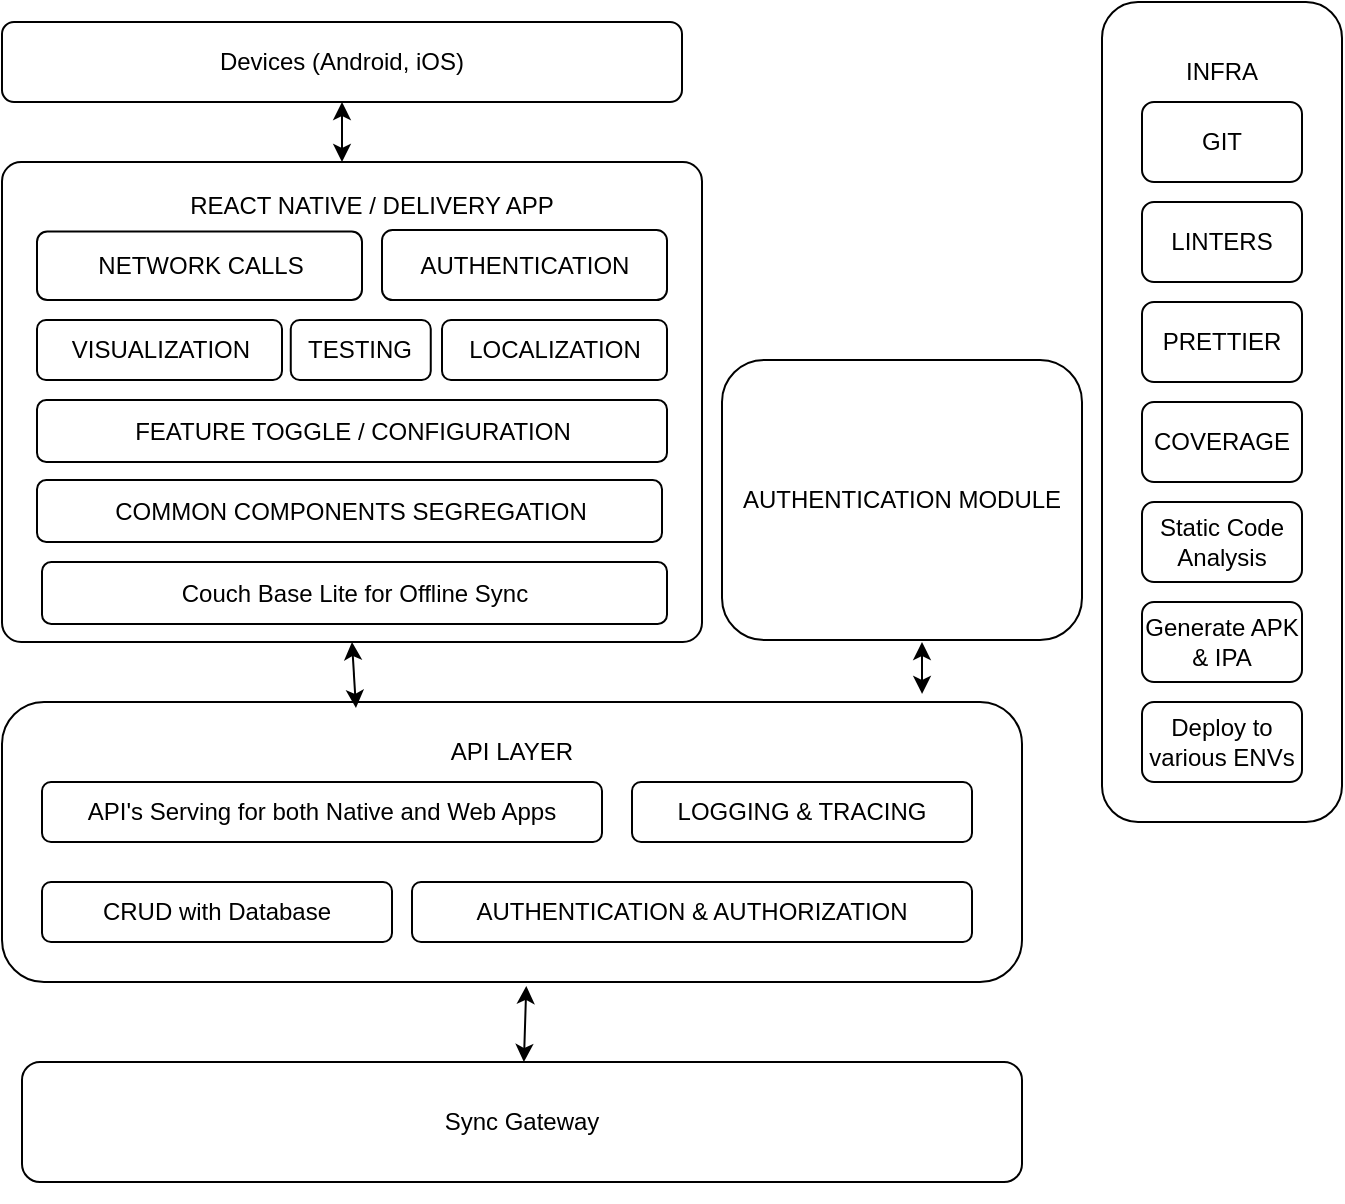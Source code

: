 <mxfile version="26.1.2">
  <diagram name="Page-1" id="z1HLNFxmk4f4bN5lViGo">
    <mxGraphModel dx="1242" dy="819" grid="1" gridSize="10" guides="1" tooltips="1" connect="1" arrows="1" fold="1" page="1" pageScale="1" pageWidth="850" pageHeight="1100" math="0" shadow="0">
      <root>
        <mxCell id="0" />
        <mxCell id="1" parent="0" />
        <mxCell id="4Hv3HWic_ZFscNEIUHP5-1" value="Devices (Android, iOS)" style="rounded=1;whiteSpace=wrap;html=1;" vertex="1" parent="1">
          <mxGeometry x="20" y="60" width="340" height="40" as="geometry" />
        </mxCell>
        <mxCell id="4Hv3HWic_ZFscNEIUHP5-2" value="Sync Gateway" style="rounded=1;whiteSpace=wrap;html=1;" vertex="1" parent="1">
          <mxGeometry x="30" y="580" width="500" height="60" as="geometry" />
        </mxCell>
        <mxCell id="4Hv3HWic_ZFscNEIUHP5-3" value="" style="group" vertex="1" connectable="0" parent="1">
          <mxGeometry x="20" y="130" width="350" height="240" as="geometry" />
        </mxCell>
        <mxCell id="4Hv3HWic_ZFscNEIUHP5-4" value="" style="rounded=1;whiteSpace=wrap;html=1;arcSize=4;" vertex="1" parent="4Hv3HWic_ZFscNEIUHP5-3">
          <mxGeometry width="350" height="240" as="geometry" />
        </mxCell>
        <mxCell id="4Hv3HWic_ZFscNEIUHP5-5" value="REACT NATIVE / DELIVERY APP" style="text;html=1;align=center;verticalAlign=middle;whiteSpace=wrap;rounded=0;" vertex="1" parent="4Hv3HWic_ZFscNEIUHP5-3">
          <mxGeometry x="70" y="7.006" width="230.01" height="30" as="geometry" />
        </mxCell>
        <mxCell id="4Hv3HWic_ZFscNEIUHP5-6" value="NETWORK CALLS" style="rounded=1;whiteSpace=wrap;html=1;" vertex="1" parent="4Hv3HWic_ZFscNEIUHP5-3">
          <mxGeometry x="17.5" y="34.714" width="162.5" height="34.286" as="geometry" />
        </mxCell>
        <mxCell id="4Hv3HWic_ZFscNEIUHP5-7" value="COMMON COMPONENTS SEGREGATION" style="rounded=1;whiteSpace=wrap;html=1;" vertex="1" parent="4Hv3HWic_ZFscNEIUHP5-3">
          <mxGeometry x="17.5" y="159" width="312.5" height="31" as="geometry" />
        </mxCell>
        <mxCell id="4Hv3HWic_ZFscNEIUHP5-8" value="VISUALIZATION" style="rounded=1;whiteSpace=wrap;html=1;" vertex="1" parent="4Hv3HWic_ZFscNEIUHP5-3">
          <mxGeometry x="17.5" y="79" width="122.5" height="30" as="geometry" />
        </mxCell>
        <mxCell id="4Hv3HWic_ZFscNEIUHP5-9" value="LOCALIZATION" style="rounded=1;whiteSpace=wrap;html=1;" vertex="1" parent="4Hv3HWic_ZFscNEIUHP5-3">
          <mxGeometry x="220" y="79" width="112.5" height="30" as="geometry" />
        </mxCell>
        <mxCell id="4Hv3HWic_ZFscNEIUHP5-10" value="TESTING" style="rounded=1;whiteSpace=wrap;html=1;" vertex="1" parent="4Hv3HWic_ZFscNEIUHP5-3">
          <mxGeometry x="144.38" y="79.006" width="70" height="30" as="geometry" />
        </mxCell>
        <mxCell id="4Hv3HWic_ZFscNEIUHP5-11" value="FEATURE TOGGLE / CONFIGURATION" style="rounded=1;whiteSpace=wrap;html=1;" vertex="1" parent="4Hv3HWic_ZFscNEIUHP5-3">
          <mxGeometry x="17.5" y="119" width="315" height="31" as="geometry" />
        </mxCell>
        <mxCell id="4Hv3HWic_ZFscNEIUHP5-12" value="AUTHENTICATION" style="rounded=1;whiteSpace=wrap;html=1;" vertex="1" parent="4Hv3HWic_ZFscNEIUHP5-3">
          <mxGeometry x="190" y="34.006" width="142.5" height="34.994" as="geometry" />
        </mxCell>
        <mxCell id="4Hv3HWic_ZFscNEIUHP5-48" value="Couch Base Lite for Offline Sync" style="rounded=1;whiteSpace=wrap;html=1;" vertex="1" parent="4Hv3HWic_ZFscNEIUHP5-3">
          <mxGeometry x="20" y="200" width="312.5" height="31" as="geometry" />
        </mxCell>
        <mxCell id="4Hv3HWic_ZFscNEIUHP5-13" value="" style="rounded=1;whiteSpace=wrap;html=1;movable=1;resizable=1;rotatable=1;deletable=1;editable=1;locked=0;connectable=1;" vertex="1" parent="1">
          <mxGeometry x="570" y="50" width="120" height="410" as="geometry" />
        </mxCell>
        <mxCell id="4Hv3HWic_ZFscNEIUHP5-14" value="INFRA" style="text;html=1;align=center;verticalAlign=middle;whiteSpace=wrap;rounded=0;movable=1;resizable=1;rotatable=1;deletable=1;editable=1;locked=0;connectable=1;" vertex="1" parent="1">
          <mxGeometry x="600" y="70" width="60" height="30" as="geometry" />
        </mxCell>
        <mxCell id="4Hv3HWic_ZFscNEIUHP5-15" value="GIT" style="rounded=1;whiteSpace=wrap;html=1;movable=1;resizable=1;rotatable=1;deletable=1;editable=1;locked=0;connectable=1;" vertex="1" parent="1">
          <mxGeometry x="590" y="100" width="80" height="40" as="geometry" />
        </mxCell>
        <mxCell id="4Hv3HWic_ZFscNEIUHP5-16" value="LINTERS" style="rounded=1;whiteSpace=wrap;html=1;movable=1;resizable=1;rotatable=1;deletable=1;editable=1;locked=0;connectable=1;" vertex="1" parent="1">
          <mxGeometry x="590" y="150" width="80" height="40" as="geometry" />
        </mxCell>
        <mxCell id="4Hv3HWic_ZFscNEIUHP5-17" value="PRETTIER" style="rounded=1;whiteSpace=wrap;html=1;movable=1;resizable=1;rotatable=1;deletable=1;editable=1;locked=0;connectable=1;" vertex="1" parent="1">
          <mxGeometry x="590" y="200" width="80" height="40" as="geometry" />
        </mxCell>
        <mxCell id="4Hv3HWic_ZFscNEIUHP5-18" value="COVERAGE" style="rounded=1;whiteSpace=wrap;html=1;movable=1;resizable=1;rotatable=1;deletable=1;editable=1;locked=0;connectable=1;" vertex="1" parent="1">
          <mxGeometry x="590" y="250" width="80" height="40" as="geometry" />
        </mxCell>
        <mxCell id="4Hv3HWic_ZFscNEIUHP5-19" value="Static Code Analysis" style="rounded=1;whiteSpace=wrap;html=1;movable=1;resizable=1;rotatable=1;deletable=1;editable=1;locked=0;connectable=1;" vertex="1" parent="1">
          <mxGeometry x="590" y="300" width="80" height="40" as="geometry" />
        </mxCell>
        <mxCell id="4Hv3HWic_ZFscNEIUHP5-20" value="Generate APK &amp;amp; IPA" style="rounded=1;whiteSpace=wrap;html=1;movable=1;resizable=1;rotatable=1;deletable=1;editable=1;locked=0;connectable=1;" vertex="1" parent="1">
          <mxGeometry x="590" y="350" width="80" height="40" as="geometry" />
        </mxCell>
        <mxCell id="4Hv3HWic_ZFscNEIUHP5-21" value="Deploy to various ENVs" style="rounded=1;whiteSpace=wrap;html=1;movable=1;resizable=1;rotatable=1;deletable=1;editable=1;locked=0;connectable=1;" vertex="1" parent="1">
          <mxGeometry x="590" y="400" width="80" height="40" as="geometry" />
        </mxCell>
        <mxCell id="4Hv3HWic_ZFscNEIUHP5-34" value="" style="endArrow=classic;startArrow=classic;html=1;rounded=0;entryX=0.5;entryY=1;entryDx=0;entryDy=0;" edge="1" parent="1" target="4Hv3HWic_ZFscNEIUHP5-1">
          <mxGeometry width="50" height="50" relative="1" as="geometry">
            <mxPoint x="190" y="130" as="sourcePoint" />
            <mxPoint x="450" y="330" as="targetPoint" />
          </mxGeometry>
        </mxCell>
        <mxCell id="4Hv3HWic_ZFscNEIUHP5-36" value="" style="group" vertex="1" connectable="0" parent="1">
          <mxGeometry x="20" y="400" width="540" height="250" as="geometry" />
        </mxCell>
        <mxCell id="4Hv3HWic_ZFscNEIUHP5-37" value="" style="rounded=1;whiteSpace=wrap;html=1;" vertex="1" parent="4Hv3HWic_ZFscNEIUHP5-36">
          <mxGeometry width="510" height="140" as="geometry" />
        </mxCell>
        <mxCell id="4Hv3HWic_ZFscNEIUHP5-38" value="LOGGING &amp;amp; TRACING" style="rounded=1;whiteSpace=wrap;html=1;" vertex="1" parent="4Hv3HWic_ZFscNEIUHP5-36">
          <mxGeometry x="315" y="40" width="170" height="30" as="geometry" />
        </mxCell>
        <mxCell id="4Hv3HWic_ZFscNEIUHP5-39" value="AUTHENTICATION &amp;amp; AUTHORIZATION" style="rounded=1;whiteSpace=wrap;html=1;" vertex="1" parent="4Hv3HWic_ZFscNEIUHP5-36">
          <mxGeometry x="205" y="90" width="280" height="30" as="geometry" />
        </mxCell>
        <mxCell id="4Hv3HWic_ZFscNEIUHP5-40" value="API&#39;s Serving for both Native and Web Apps" style="rounded=1;whiteSpace=wrap;html=1;" vertex="1" parent="4Hv3HWic_ZFscNEIUHP5-36">
          <mxGeometry x="20" y="40" width="280" height="30" as="geometry" />
        </mxCell>
        <mxCell id="4Hv3HWic_ZFscNEIUHP5-41" value="API LAYER" style="text;html=1;align=center;verticalAlign=middle;whiteSpace=wrap;rounded=0;" vertex="1" parent="4Hv3HWic_ZFscNEIUHP5-36">
          <mxGeometry x="215" y="10" width="80" height="30" as="geometry" />
        </mxCell>
        <mxCell id="4Hv3HWic_ZFscNEIUHP5-42" value="CRUD with Database" style="rounded=1;whiteSpace=wrap;html=1;" vertex="1" parent="4Hv3HWic_ZFscNEIUHP5-36">
          <mxGeometry x="20" y="90" width="175" height="30" as="geometry" />
        </mxCell>
        <mxCell id="4Hv3HWic_ZFscNEIUHP5-43" value="AUTHENTICATION MODULE" style="rounded=1;whiteSpace=wrap;html=1;" vertex="1" parent="1">
          <mxGeometry x="380" y="229" width="180" height="140" as="geometry" />
        </mxCell>
        <mxCell id="4Hv3HWic_ZFscNEIUHP5-44" value="" style="endArrow=classic;startArrow=classic;html=1;rounded=0;entryX=0.5;entryY=1;entryDx=0;entryDy=0;exitX=0.347;exitY=0.021;exitDx=0;exitDy=0;exitPerimeter=0;" edge="1" parent="1" target="4Hv3HWic_ZFscNEIUHP5-4" source="4Hv3HWic_ZFscNEIUHP5-37">
          <mxGeometry width="50" height="50" relative="1" as="geometry">
            <mxPoint x="195" y="407" as="sourcePoint" />
            <mxPoint x="190" y="380" as="targetPoint" />
          </mxGeometry>
        </mxCell>
        <mxCell id="4Hv3HWic_ZFscNEIUHP5-47" value="" style="endArrow=classic;startArrow=classic;html=1;rounded=0;entryX=0.514;entryY=1.014;entryDx=0;entryDy=0;entryPerimeter=0;" edge="1" parent="1" source="4Hv3HWic_ZFscNEIUHP5-2" target="4Hv3HWic_ZFscNEIUHP5-37">
          <mxGeometry width="50" height="50" relative="1" as="geometry">
            <mxPoint x="400" y="350" as="sourcePoint" />
            <mxPoint x="280" y="560" as="targetPoint" />
          </mxGeometry>
        </mxCell>
        <mxCell id="4Hv3HWic_ZFscNEIUHP5-46" value="" style="endArrow=classic;startArrow=classic;html=1;rounded=0;exitX=0.902;exitY=-0.029;exitDx=0;exitDy=0;exitPerimeter=0;" edge="1" parent="1" source="4Hv3HWic_ZFscNEIUHP5-37">
          <mxGeometry width="50" height="50" relative="1" as="geometry">
            <mxPoint x="400" y="350" as="sourcePoint" />
            <mxPoint x="480" y="370" as="targetPoint" />
          </mxGeometry>
        </mxCell>
      </root>
    </mxGraphModel>
  </diagram>
</mxfile>
